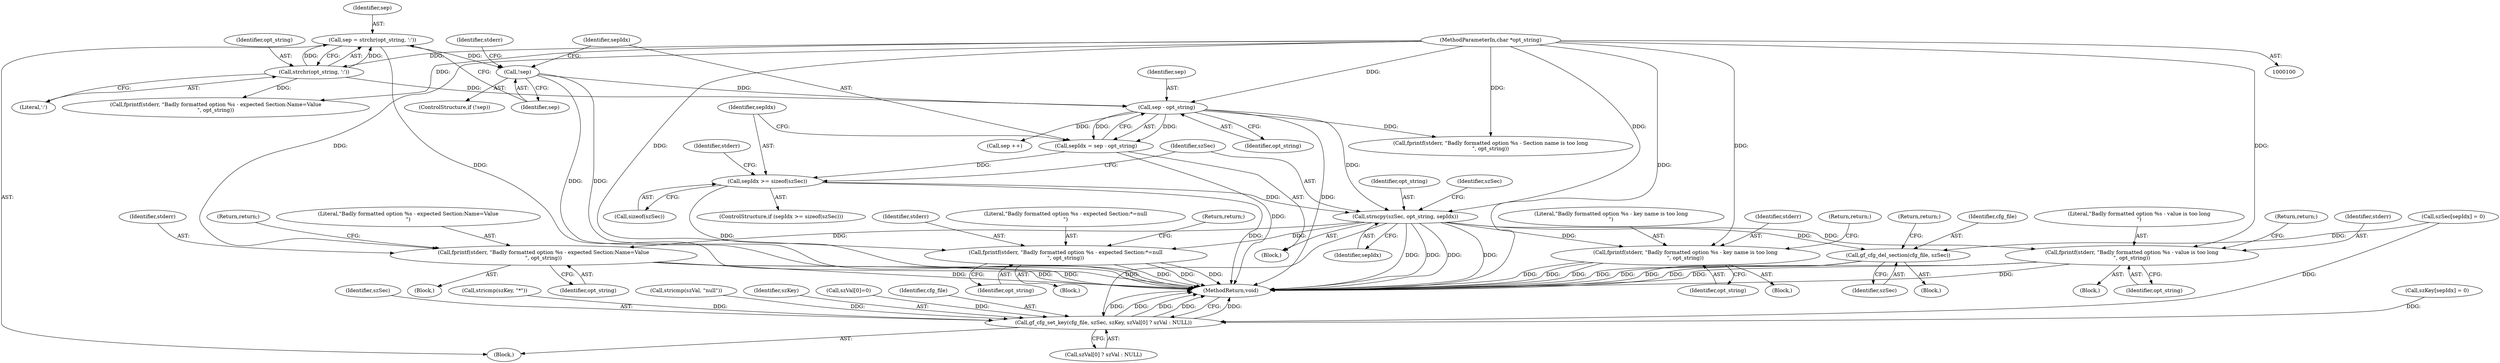digraph "0_gpac_35ab4475a7df9b2a4bcab235e379c0c3ec543658_2@API" {
"1000140" [label="(Call,strncpy(szSec, opt_string, sepIdx))"];
"1000126" [label="(Call,sep - opt_string)"];
"1000114" [label="(Call,!sep)"];
"1000108" [label="(Call,sep = strchr(opt_string, ':'))"];
"1000110" [label="(Call,strchr(opt_string, ':'))"];
"1000101" [label="(MethodParameterIn,char *opt_string)"];
"1000130" [label="(Call,sepIdx >= sizeof(szSec))"];
"1000124" [label="(Call,sepIdx = sep - opt_string)"];
"1000160" [label="(Call,fprintf(stderr, \"Badly formatted option %s - expected Section:Name=Value\n\", opt_string))"];
"1000178" [label="(Call,fprintf(stderr, \"Badly formatted option %s - key name is too long\n\", opt_string))"];
"1000201" [label="(Call,fprintf(stderr, \"Badly formatted option %s - value is too long\n\", opt_string))"];
"1000222" [label="(Call,fprintf(stderr, \"Badly formatted option %s - expected Section:*=null\n\", opt_string))"];
"1000227" [label="(Call,gf_cfg_del_section(cfg_file, szSec))"];
"1000242" [label="(Call,gf_cfg_set_key(cfg_file, szSec, szKey, szVal[0] ? szVal : NULL))"];
"1000227" [label="(Call,gf_cfg_del_section(cfg_file, szSec))"];
"1000204" [label="(Identifier,opt_string)"];
"1000143" [label="(Identifier,sepIdx)"];
"1000224" [label="(Literal,\"Badly formatted option %s - expected Section:*=null\n\")"];
"1000161" [label="(Identifier,stderr)"];
"1000124" [label="(Call,sepIdx = sep - opt_string)"];
"1000177" [label="(Block,)"];
"1000226" [label="(Return,return;)"];
"1000114" [label="(Call,!sep)"];
"1000128" [label="(Identifier,opt_string)"];
"1000141" [label="(Identifier,szSec)"];
"1000200" [label="(Block,)"];
"1000252" [label="(MethodReturn,void)"];
"1000118" [label="(Identifier,stderr)"];
"1000203" [label="(Literal,\"Badly formatted option %s - value is too long\n\")"];
"1000125" [label="(Identifier,sepIdx)"];
"1000115" [label="(Identifier,sep)"];
"1000164" [label="(Return,return;)"];
"1000182" [label="(Return,return;)"];
"1000230" [label="(Return,return;)"];
"1000159" [label="(Block,)"];
"1000140" [label="(Call,strncpy(szSec, opt_string, sepIdx))"];
"1000142" [label="(Identifier,opt_string)"];
"1000110" [label="(Call,strchr(opt_string, ':'))"];
"1000162" [label="(Literal,\"Badly formatted option %s - expected Section:Name=Value\n\")"];
"1000187" [label="(Call,szKey[sepIdx] = 0)"];
"1000129" [label="(ControlStructure,if (sepIdx >= sizeof(szSec)))"];
"1000127" [label="(Identifier,sep)"];
"1000108" [label="(Call,sep = strchr(opt_string, ':'))"];
"1000178" [label="(Call,fprintf(stderr, \"Badly formatted option %s - key name is too long\n\", opt_string))"];
"1000130" [label="(Call,sepIdx >= sizeof(szSec))"];
"1000126" [label="(Call,sep - opt_string)"];
"1000205" [label="(Return,return;)"];
"1000229" [label="(Identifier,szSec)"];
"1000144" [label="(Call,szSec[sepIdx] = 0)"];
"1000201" [label="(Call,fprintf(stderr, \"Badly formatted option %s - value is too long\n\", opt_string))"];
"1000117" [label="(Call,fprintf(stderr, \"Badly formatted option %s - expected Section:Name=Value\n\", opt_string))"];
"1000244" [label="(Identifier,szSec)"];
"1000213" [label="(Call,stricmp(szKey, \"*\"))"];
"1000233" [label="(Call,stricmp(szVal, \"null\"))"];
"1000135" [label="(Call,fprintf(stderr, \"Badly formatted option %s - Section name is too long\n\", opt_string))"];
"1000146" [label="(Identifier,szSec)"];
"1000112" [label="(Literal,':')"];
"1000111" [label="(Identifier,opt_string)"];
"1000101" [label="(MethodParameterIn,char *opt_string)"];
"1000221" [label="(Block,)"];
"1000245" [label="(Identifier,szKey)"];
"1000242" [label="(Call,gf_cfg_set_key(cfg_file, szSec, szKey, szVal[0] ? szVal : NULL))"];
"1000237" [label="(Call,szVal[0]=0)"];
"1000180" [label="(Literal,\"Badly formatted option %s - key name is too long\n\")"];
"1000149" [label="(Call,sep ++)"];
"1000113" [label="(ControlStructure,if (!sep))"];
"1000102" [label="(Block,)"];
"1000163" [label="(Identifier,opt_string)"];
"1000109" [label="(Identifier,sep)"];
"1000132" [label="(Call,sizeof(szSec))"];
"1000223" [label="(Identifier,stderr)"];
"1000228" [label="(Identifier,cfg_file)"];
"1000243" [label="(Identifier,cfg_file)"];
"1000122" [label="(Block,)"];
"1000225" [label="(Identifier,opt_string)"];
"1000216" [label="(Block,)"];
"1000160" [label="(Call,fprintf(stderr, \"Badly formatted option %s - expected Section:Name=Value\n\", opt_string))"];
"1000179" [label="(Identifier,stderr)"];
"1000246" [label="(Call,szVal[0] ? szVal : NULL)"];
"1000181" [label="(Identifier,opt_string)"];
"1000222" [label="(Call,fprintf(stderr, \"Badly formatted option %s - expected Section:*=null\n\", opt_string))"];
"1000131" [label="(Identifier,sepIdx)"];
"1000202" [label="(Identifier,stderr)"];
"1000136" [label="(Identifier,stderr)"];
"1000140" -> "1000122"  [label="AST: "];
"1000140" -> "1000143"  [label="CFG: "];
"1000141" -> "1000140"  [label="AST: "];
"1000142" -> "1000140"  [label="AST: "];
"1000143" -> "1000140"  [label="AST: "];
"1000146" -> "1000140"  [label="CFG: "];
"1000140" -> "1000252"  [label="DDG: "];
"1000140" -> "1000252"  [label="DDG: "];
"1000140" -> "1000252"  [label="DDG: "];
"1000140" -> "1000252"  [label="DDG: "];
"1000126" -> "1000140"  [label="DDG: "];
"1000101" -> "1000140"  [label="DDG: "];
"1000130" -> "1000140"  [label="DDG: "];
"1000140" -> "1000160"  [label="DDG: "];
"1000140" -> "1000178"  [label="DDG: "];
"1000140" -> "1000201"  [label="DDG: "];
"1000140" -> "1000222"  [label="DDG: "];
"1000140" -> "1000227"  [label="DDG: "];
"1000140" -> "1000242"  [label="DDG: "];
"1000126" -> "1000124"  [label="AST: "];
"1000126" -> "1000128"  [label="CFG: "];
"1000127" -> "1000126"  [label="AST: "];
"1000128" -> "1000126"  [label="AST: "];
"1000124" -> "1000126"  [label="CFG: "];
"1000126" -> "1000252"  [label="DDG: "];
"1000126" -> "1000124"  [label="DDG: "];
"1000126" -> "1000124"  [label="DDG: "];
"1000114" -> "1000126"  [label="DDG: "];
"1000110" -> "1000126"  [label="DDG: "];
"1000101" -> "1000126"  [label="DDG: "];
"1000126" -> "1000135"  [label="DDG: "];
"1000126" -> "1000149"  [label="DDG: "];
"1000114" -> "1000113"  [label="AST: "];
"1000114" -> "1000115"  [label="CFG: "];
"1000115" -> "1000114"  [label="AST: "];
"1000118" -> "1000114"  [label="CFG: "];
"1000125" -> "1000114"  [label="CFG: "];
"1000114" -> "1000252"  [label="DDG: "];
"1000114" -> "1000252"  [label="DDG: "];
"1000108" -> "1000114"  [label="DDG: "];
"1000108" -> "1000102"  [label="AST: "];
"1000108" -> "1000110"  [label="CFG: "];
"1000109" -> "1000108"  [label="AST: "];
"1000110" -> "1000108"  [label="AST: "];
"1000115" -> "1000108"  [label="CFG: "];
"1000108" -> "1000252"  [label="DDG: "];
"1000110" -> "1000108"  [label="DDG: "];
"1000110" -> "1000108"  [label="DDG: "];
"1000110" -> "1000112"  [label="CFG: "];
"1000111" -> "1000110"  [label="AST: "];
"1000112" -> "1000110"  [label="AST: "];
"1000101" -> "1000110"  [label="DDG: "];
"1000110" -> "1000117"  [label="DDG: "];
"1000101" -> "1000100"  [label="AST: "];
"1000101" -> "1000252"  [label="DDG: "];
"1000101" -> "1000117"  [label="DDG: "];
"1000101" -> "1000135"  [label="DDG: "];
"1000101" -> "1000160"  [label="DDG: "];
"1000101" -> "1000178"  [label="DDG: "];
"1000101" -> "1000201"  [label="DDG: "];
"1000101" -> "1000222"  [label="DDG: "];
"1000130" -> "1000129"  [label="AST: "];
"1000130" -> "1000132"  [label="CFG: "];
"1000131" -> "1000130"  [label="AST: "];
"1000132" -> "1000130"  [label="AST: "];
"1000136" -> "1000130"  [label="CFG: "];
"1000141" -> "1000130"  [label="CFG: "];
"1000130" -> "1000252"  [label="DDG: "];
"1000130" -> "1000252"  [label="DDG: "];
"1000124" -> "1000130"  [label="DDG: "];
"1000124" -> "1000122"  [label="AST: "];
"1000125" -> "1000124"  [label="AST: "];
"1000131" -> "1000124"  [label="CFG: "];
"1000124" -> "1000252"  [label="DDG: "];
"1000160" -> "1000159"  [label="AST: "];
"1000160" -> "1000163"  [label="CFG: "];
"1000161" -> "1000160"  [label="AST: "];
"1000162" -> "1000160"  [label="AST: "];
"1000163" -> "1000160"  [label="AST: "];
"1000164" -> "1000160"  [label="CFG: "];
"1000160" -> "1000252"  [label="DDG: "];
"1000160" -> "1000252"  [label="DDG: "];
"1000160" -> "1000252"  [label="DDG: "];
"1000178" -> "1000177"  [label="AST: "];
"1000178" -> "1000181"  [label="CFG: "];
"1000179" -> "1000178"  [label="AST: "];
"1000180" -> "1000178"  [label="AST: "];
"1000181" -> "1000178"  [label="AST: "];
"1000182" -> "1000178"  [label="CFG: "];
"1000178" -> "1000252"  [label="DDG: "];
"1000178" -> "1000252"  [label="DDG: "];
"1000178" -> "1000252"  [label="DDG: "];
"1000201" -> "1000200"  [label="AST: "];
"1000201" -> "1000204"  [label="CFG: "];
"1000202" -> "1000201"  [label="AST: "];
"1000203" -> "1000201"  [label="AST: "];
"1000204" -> "1000201"  [label="AST: "];
"1000205" -> "1000201"  [label="CFG: "];
"1000201" -> "1000252"  [label="DDG: "];
"1000201" -> "1000252"  [label="DDG: "];
"1000201" -> "1000252"  [label="DDG: "];
"1000222" -> "1000221"  [label="AST: "];
"1000222" -> "1000225"  [label="CFG: "];
"1000223" -> "1000222"  [label="AST: "];
"1000224" -> "1000222"  [label="AST: "];
"1000225" -> "1000222"  [label="AST: "];
"1000226" -> "1000222"  [label="CFG: "];
"1000222" -> "1000252"  [label="DDG: "];
"1000222" -> "1000252"  [label="DDG: "];
"1000222" -> "1000252"  [label="DDG: "];
"1000227" -> "1000216"  [label="AST: "];
"1000227" -> "1000229"  [label="CFG: "];
"1000228" -> "1000227"  [label="AST: "];
"1000229" -> "1000227"  [label="AST: "];
"1000230" -> "1000227"  [label="CFG: "];
"1000227" -> "1000252"  [label="DDG: "];
"1000227" -> "1000252"  [label="DDG: "];
"1000227" -> "1000252"  [label="DDG: "];
"1000144" -> "1000227"  [label="DDG: "];
"1000242" -> "1000102"  [label="AST: "];
"1000242" -> "1000246"  [label="CFG: "];
"1000243" -> "1000242"  [label="AST: "];
"1000244" -> "1000242"  [label="AST: "];
"1000245" -> "1000242"  [label="AST: "];
"1000246" -> "1000242"  [label="AST: "];
"1000252" -> "1000242"  [label="CFG: "];
"1000242" -> "1000252"  [label="DDG: "];
"1000242" -> "1000252"  [label="DDG: "];
"1000242" -> "1000252"  [label="DDG: "];
"1000242" -> "1000252"  [label="DDG: "];
"1000242" -> "1000252"  [label="DDG: "];
"1000144" -> "1000242"  [label="DDG: "];
"1000187" -> "1000242"  [label="DDG: "];
"1000213" -> "1000242"  [label="DDG: "];
"1000237" -> "1000242"  [label="DDG: "];
"1000233" -> "1000242"  [label="DDG: "];
}
